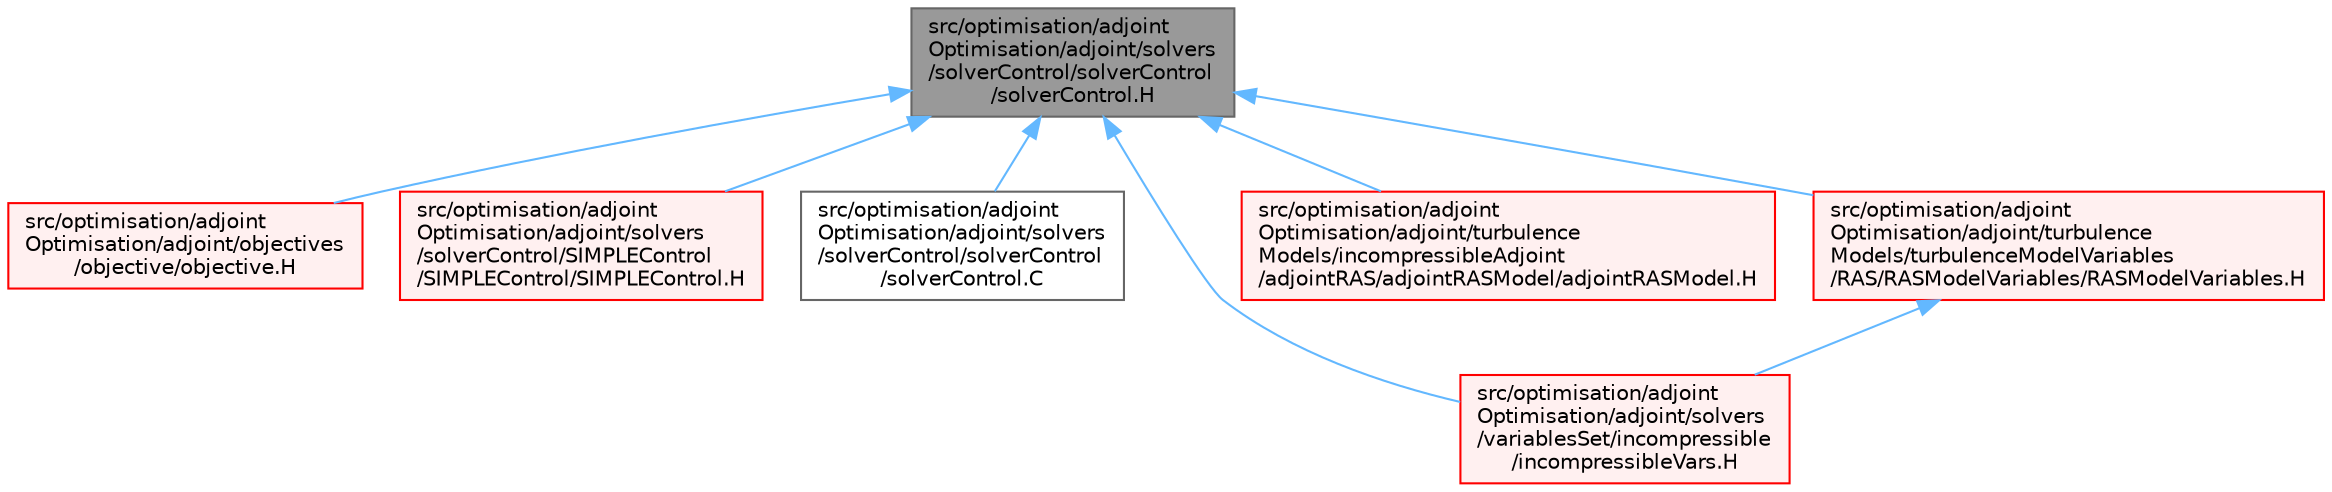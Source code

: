 digraph "src/optimisation/adjointOptimisation/adjoint/solvers/solverControl/solverControl/solverControl.H"
{
 // LATEX_PDF_SIZE
  bgcolor="transparent";
  edge [fontname=Helvetica,fontsize=10,labelfontname=Helvetica,labelfontsize=10];
  node [fontname=Helvetica,fontsize=10,shape=box,height=0.2,width=0.4];
  Node1 [id="Node000001",label="src/optimisation/adjoint\lOptimisation/adjoint/solvers\l/solverControl/solverControl\l/solverControl.H",height=0.2,width=0.4,color="gray40", fillcolor="grey60", style="filled", fontcolor="black",tooltip=" "];
  Node1 -> Node2 [id="edge1_Node000001_Node000002",dir="back",color="steelblue1",style="solid",tooltip=" "];
  Node2 [id="Node000002",label="src/optimisation/adjoint\lOptimisation/adjoint/objectives\l/objective/objective.H",height=0.2,width=0.4,color="red", fillcolor="#FFF0F0", style="filled",URL="$objective_8H.html",tooltip=" "];
  Node1 -> Node142 [id="edge2_Node000001_Node000142",dir="back",color="steelblue1",style="solid",tooltip=" "];
  Node142 [id="Node000142",label="src/optimisation/adjoint\lOptimisation/adjoint/solvers\l/solverControl/SIMPLEControl\l/SIMPLEControl/SIMPLEControl.H",height=0.2,width=0.4,color="red", fillcolor="#FFF0F0", style="filled",URL="$SIMPLEControl_8H.html",tooltip=" "];
  Node1 -> Node150 [id="edge3_Node000001_Node000150",dir="back",color="steelblue1",style="solid",tooltip=" "];
  Node150 [id="Node000150",label="src/optimisation/adjoint\lOptimisation/adjoint/solvers\l/solverControl/solverControl\l/solverControl.C",height=0.2,width=0.4,color="grey40", fillcolor="white", style="filled",URL="$solverControl_8C.html",tooltip=" "];
  Node1 -> Node151 [id="edge4_Node000001_Node000151",dir="back",color="steelblue1",style="solid",tooltip=" "];
  Node151 [id="Node000151",label="src/optimisation/adjoint\lOptimisation/adjoint/solvers\l/variablesSet/incompressible\l/incompressibleVars.H",height=0.2,width=0.4,color="red", fillcolor="#FFF0F0", style="filled",URL="$incompressibleVars_8H.html",tooltip=" "];
  Node1 -> Node111 [id="edge5_Node000001_Node000111",dir="back",color="steelblue1",style="solid",tooltip=" "];
  Node111 [id="Node000111",label="src/optimisation/adjoint\lOptimisation/adjoint/turbulence\lModels/incompressibleAdjoint\l/adjointRAS/adjointRASModel/adjointRASModel.H",height=0.2,width=0.4,color="red", fillcolor="#FFF0F0", style="filled",URL="$adjointRASModel_8H.html",tooltip=" "];
  Node1 -> Node156 [id="edge6_Node000001_Node000156",dir="back",color="steelblue1",style="solid",tooltip=" "];
  Node156 [id="Node000156",label="src/optimisation/adjoint\lOptimisation/adjoint/turbulence\lModels/turbulenceModelVariables\l/RAS/RASModelVariables/RASModelVariables.H",height=0.2,width=0.4,color="red", fillcolor="#FFF0F0", style="filled",URL="$RASModelVariables_8H.html",tooltip=" "];
  Node156 -> Node151 [id="edge7_Node000156_Node000151",dir="back",color="steelblue1",style="solid",tooltip=" "];
}
